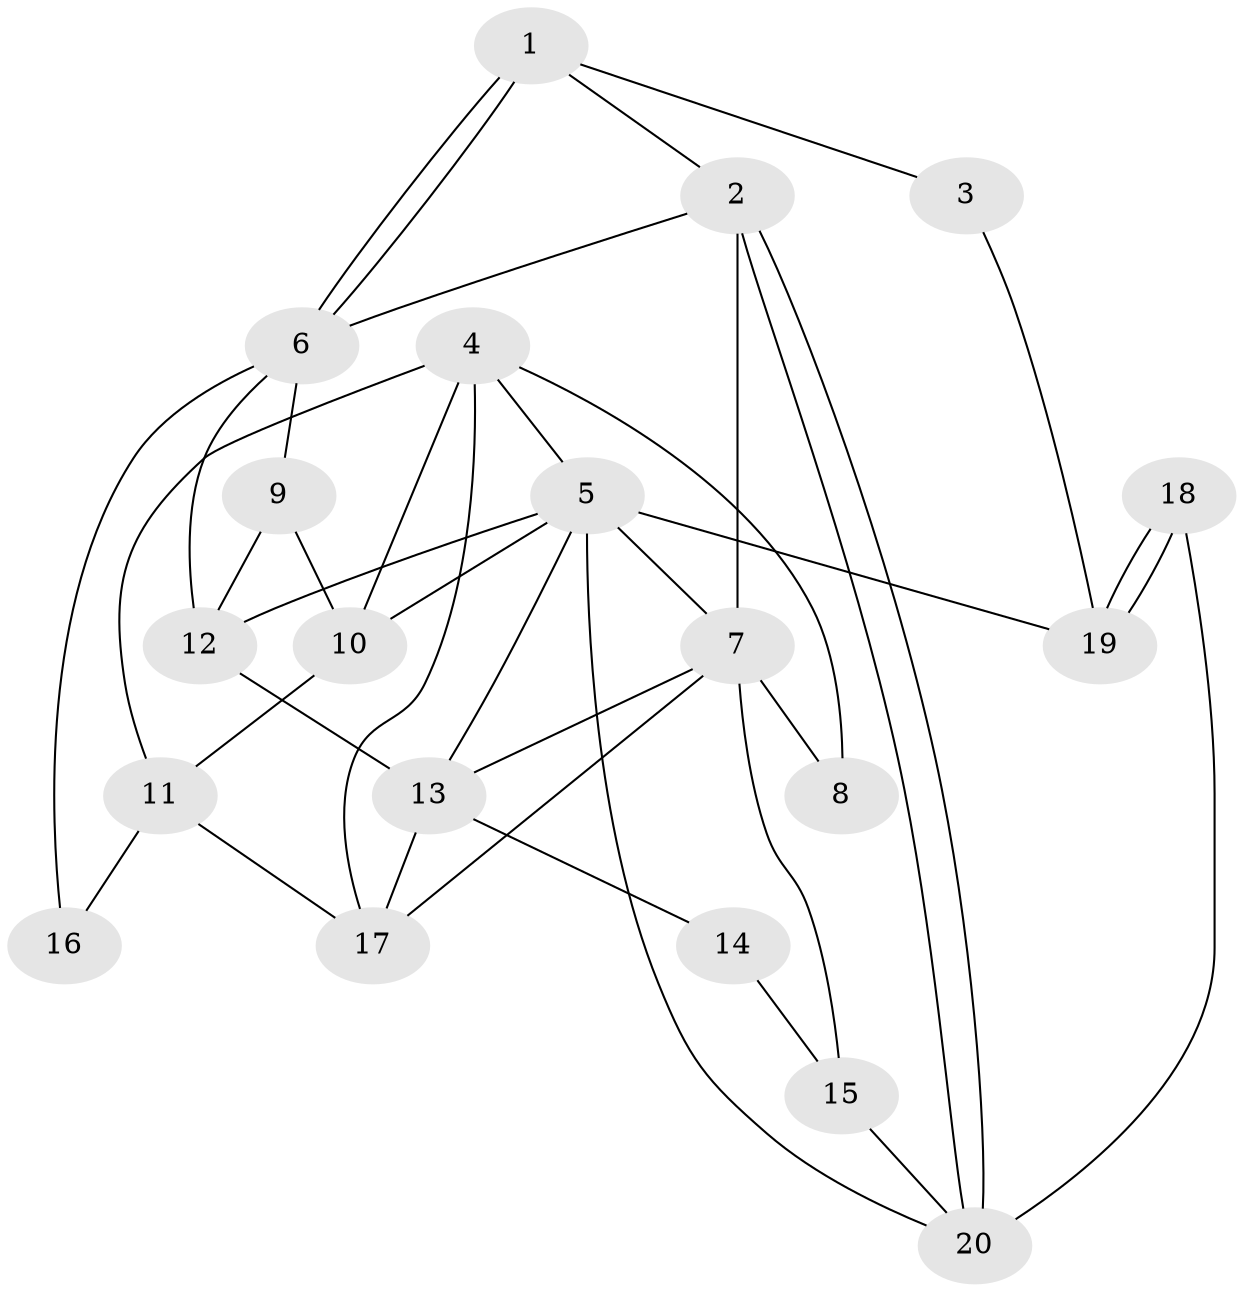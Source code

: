 // Generated by graph-tools (version 1.1) at 2025/46/02/15/25 05:46:28]
// undirected, 20 vertices, 40 edges
graph export_dot {
graph [start="1"]
  node [color=gray90,style=filled];
  1;
  2;
  3;
  4;
  5;
  6;
  7;
  8;
  9;
  10;
  11;
  12;
  13;
  14;
  15;
  16;
  17;
  18;
  19;
  20;
  1 -- 6;
  1 -- 6;
  1 -- 2;
  1 -- 3;
  2 -- 6;
  2 -- 20;
  2 -- 20;
  2 -- 7;
  3 -- 19;
  4 -- 10;
  4 -- 17;
  4 -- 5;
  4 -- 8;
  4 -- 11;
  5 -- 13;
  5 -- 7;
  5 -- 10;
  5 -- 12;
  5 -- 19;
  5 -- 20;
  6 -- 9;
  6 -- 12;
  6 -- 16;
  7 -- 8;
  7 -- 13;
  7 -- 15;
  7 -- 17;
  9 -- 10;
  9 -- 12;
  10 -- 11;
  11 -- 17;
  11 -- 16;
  12 -- 13;
  13 -- 14;
  13 -- 17;
  14 -- 15;
  15 -- 20;
  18 -- 19;
  18 -- 19;
  18 -- 20;
}
